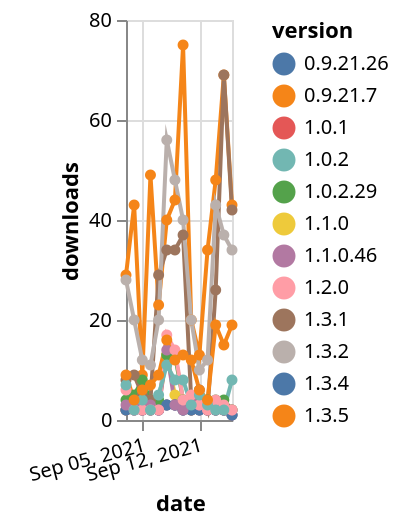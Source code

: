{"$schema": "https://vega.github.io/schema/vega-lite/v5.json", "description": "A simple bar chart with embedded data.", "data": {"values": [{"date": "2021-09-03", "total": 24163, "delta": 2, "version": "1.1.0"}, {"date": "2021-09-04", "total": 24166, "delta": 3, "version": "1.1.0"}, {"date": "2021-09-05", "total": 24168, "delta": 2, "version": "1.1.0"}, {"date": "2021-09-06", "total": 24170, "delta": 2, "version": "1.1.0"}, {"date": "2021-09-07", "total": 24173, "delta": 3, "version": "1.1.0"}, {"date": "2021-09-08", "total": 24186, "delta": 13, "version": "1.1.0"}, {"date": "2021-09-09", "total": 24191, "delta": 5, "version": "1.1.0"}, {"date": "2021-09-10", "total": 24195, "delta": 4, "version": "1.1.0"}, {"date": "2021-09-11", "total": 24197, "delta": 2, "version": "1.1.0"}, {"date": "2021-09-12", "total": 24200, "delta": 3, "version": "1.1.0"}, {"date": "2021-09-13", "total": 24202, "delta": 2, "version": "1.1.0"}, {"date": "2021-09-14", "total": 24204, "delta": 2, "version": "1.1.0"}, {"date": "2021-09-15", "total": 24206, "delta": 2, "version": "1.1.0"}, {"date": "2021-09-16", "total": 24208, "delta": 2, "version": "1.1.0"}, {"date": "2021-09-03", "total": 8669, "delta": 29, "version": "1.3.5"}, {"date": "2021-09-04", "total": 8712, "delta": 43, "version": "1.3.5"}, {"date": "2021-09-05", "total": 8721, "delta": 9, "version": "1.3.5"}, {"date": "2021-09-06", "total": 8770, "delta": 49, "version": "1.3.5"}, {"date": "2021-09-07", "total": 8793, "delta": 23, "version": "1.3.5"}, {"date": "2021-09-08", "total": 8833, "delta": 40, "version": "1.3.5"}, {"date": "2021-09-09", "total": 8877, "delta": 44, "version": "1.3.5"}, {"date": "2021-09-10", "total": 8952, "delta": 75, "version": "1.3.5"}, {"date": "2021-09-11", "total": 8972, "delta": 20, "version": "1.3.5"}, {"date": "2021-09-12", "total": 8985, "delta": 13, "version": "1.3.5"}, {"date": "2021-09-13", "total": 9019, "delta": 34, "version": "1.3.5"}, {"date": "2021-09-14", "total": 9067, "delta": 48, "version": "1.3.5"}, {"date": "2021-09-15", "total": 9136, "delta": 69, "version": "1.3.5"}, {"date": "2021-09-16", "total": 9179, "delta": 43, "version": "1.3.5"}, {"date": "2021-09-03", "total": 2978, "delta": 2, "version": "1.0.1"}, {"date": "2021-09-04", "total": 2980, "delta": 2, "version": "1.0.1"}, {"date": "2021-09-05", "total": 2982, "delta": 2, "version": "1.0.1"}, {"date": "2021-09-06", "total": 2984, "delta": 2, "version": "1.0.1"}, {"date": "2021-09-07", "total": 2986, "delta": 2, "version": "1.0.1"}, {"date": "2021-09-08", "total": 2989, "delta": 3, "version": "1.0.1"}, {"date": "2021-09-09", "total": 2992, "delta": 3, "version": "1.0.1"}, {"date": "2021-09-10", "total": 2994, "delta": 2, "version": "1.0.1"}, {"date": "2021-09-11", "total": 2996, "delta": 2, "version": "1.0.1"}, {"date": "2021-09-12", "total": 2998, "delta": 2, "version": "1.0.1"}, {"date": "2021-09-13", "total": 3000, "delta": 2, "version": "1.0.1"}, {"date": "2021-09-14", "total": 3002, "delta": 2, "version": "1.0.1"}, {"date": "2021-09-15", "total": 3004, "delta": 2, "version": "1.0.1"}, {"date": "2021-09-16", "total": 3005, "delta": 1, "version": "1.0.1"}, {"date": "2021-09-03", "total": 3344, "delta": 2, "version": "0.9.21.26"}, {"date": "2021-09-04", "total": 3346, "delta": 2, "version": "0.9.21.26"}, {"date": "2021-09-05", "total": 3348, "delta": 2, "version": "0.9.21.26"}, {"date": "2021-09-06", "total": 3350, "delta": 2, "version": "0.9.21.26"}, {"date": "2021-09-07", "total": 3352, "delta": 2, "version": "0.9.21.26"}, {"date": "2021-09-08", "total": 3355, "delta": 3, "version": "0.9.21.26"}, {"date": "2021-09-09", "total": 3358, "delta": 3, "version": "0.9.21.26"}, {"date": "2021-09-10", "total": 3360, "delta": 2, "version": "0.9.21.26"}, {"date": "2021-09-11", "total": 3362, "delta": 2, "version": "0.9.21.26"}, {"date": "2021-09-12", "total": 3364, "delta": 2, "version": "0.9.21.26"}, {"date": "2021-09-13", "total": 3366, "delta": 2, "version": "0.9.21.26"}, {"date": "2021-09-14", "total": 3368, "delta": 2, "version": "0.9.21.26"}, {"date": "2021-09-15", "total": 3370, "delta": 2, "version": "0.9.21.26"}, {"date": "2021-09-16", "total": 3371, "delta": 1, "version": "0.9.21.26"}, {"date": "2021-09-03", "total": 11211, "delta": 4, "version": "1.0.2.29"}, {"date": "2021-09-04", "total": 11216, "delta": 5, "version": "1.0.2.29"}, {"date": "2021-09-05", "total": 11224, "delta": 8, "version": "1.0.2.29"}, {"date": "2021-09-06", "total": 11228, "delta": 4, "version": "1.0.2.29"}, {"date": "2021-09-07", "total": 11232, "delta": 4, "version": "1.0.2.29"}, {"date": "2021-09-08", "total": 11245, "delta": 13, "version": "1.0.2.29"}, {"date": "2021-09-09", "total": 11258, "delta": 13, "version": "1.0.2.29"}, {"date": "2021-09-10", "total": 11262, "delta": 4, "version": "1.0.2.29"}, {"date": "2021-09-11", "total": 11266, "delta": 4, "version": "1.0.2.29"}, {"date": "2021-09-12", "total": 11270, "delta": 4, "version": "1.0.2.29"}, {"date": "2021-09-13", "total": 11274, "delta": 4, "version": "1.0.2.29"}, {"date": "2021-09-14", "total": 11278, "delta": 4, "version": "1.0.2.29"}, {"date": "2021-09-15", "total": 11282, "delta": 4, "version": "1.0.2.29"}, {"date": "2021-09-16", "total": 11284, "delta": 2, "version": "1.0.2.29"}, {"date": "2021-09-03", "total": 14855, "delta": 8, "version": "1.3.1"}, {"date": "2021-09-04", "total": 14864, "delta": 9, "version": "1.3.1"}, {"date": "2021-09-05", "total": 14869, "delta": 5, "version": "1.3.1"}, {"date": "2021-09-06", "total": 14873, "delta": 4, "version": "1.3.1"}, {"date": "2021-09-07", "total": 14902, "delta": 29, "version": "1.3.1"}, {"date": "2021-09-08", "total": 14936, "delta": 34, "version": "1.3.1"}, {"date": "2021-09-09", "total": 14970, "delta": 34, "version": "1.3.1"}, {"date": "2021-09-10", "total": 15007, "delta": 37, "version": "1.3.1"}, {"date": "2021-09-11", "total": 15011, "delta": 4, "version": "1.3.1"}, {"date": "2021-09-12", "total": 15017, "delta": 6, "version": "1.3.1"}, {"date": "2021-09-13", "total": 15019, "delta": 2, "version": "1.3.1"}, {"date": "2021-09-14", "total": 15045, "delta": 26, "version": "1.3.1"}, {"date": "2021-09-15", "total": 15114, "delta": 69, "version": "1.3.1"}, {"date": "2021-09-16", "total": 15156, "delta": 42, "version": "1.3.1"}, {"date": "2021-09-03", "total": 512, "delta": 2, "version": "1.3.4"}, {"date": "2021-09-04", "total": 514, "delta": 2, "version": "1.3.4"}, {"date": "2021-09-05", "total": 516, "delta": 2, "version": "1.3.4"}, {"date": "2021-09-06", "total": 518, "delta": 2, "version": "1.3.4"}, {"date": "2021-09-07", "total": 520, "delta": 2, "version": "1.3.4"}, {"date": "2021-09-08", "total": 523, "delta": 3, "version": "1.3.4"}, {"date": "2021-09-09", "total": 526, "delta": 3, "version": "1.3.4"}, {"date": "2021-09-10", "total": 528, "delta": 2, "version": "1.3.4"}, {"date": "2021-09-11", "total": 530, "delta": 2, "version": "1.3.4"}, {"date": "2021-09-12", "total": 532, "delta": 2, "version": "1.3.4"}, {"date": "2021-09-13", "total": 534, "delta": 2, "version": "1.3.4"}, {"date": "2021-09-14", "total": 536, "delta": 2, "version": "1.3.4"}, {"date": "2021-09-15", "total": 538, "delta": 2, "version": "1.3.4"}, {"date": "2021-09-16", "total": 539, "delta": 1, "version": "1.3.4"}, {"date": "2021-09-03", "total": 15475, "delta": 3, "version": "1.1.0.46"}, {"date": "2021-09-04", "total": 15478, "delta": 3, "version": "1.1.0.46"}, {"date": "2021-09-05", "total": 15480, "delta": 2, "version": "1.1.0.46"}, {"date": "2021-09-06", "total": 15483, "delta": 3, "version": "1.1.0.46"}, {"date": "2021-09-07", "total": 15485, "delta": 2, "version": "1.1.0.46"}, {"date": "2021-09-08", "total": 15499, "delta": 14, "version": "1.1.0.46"}, {"date": "2021-09-09", "total": 15502, "delta": 3, "version": "1.1.0.46"}, {"date": "2021-09-10", "total": 15504, "delta": 2, "version": "1.1.0.46"}, {"date": "2021-09-11", "total": 15508, "delta": 4, "version": "1.1.0.46"}, {"date": "2021-09-12", "total": 15511, "delta": 3, "version": "1.1.0.46"}, {"date": "2021-09-13", "total": 15513, "delta": 2, "version": "1.1.0.46"}, {"date": "2021-09-14", "total": 15515, "delta": 2, "version": "1.1.0.46"}, {"date": "2021-09-15", "total": 15517, "delta": 2, "version": "1.1.0.46"}, {"date": "2021-09-16", "total": 15519, "delta": 2, "version": "1.1.0.46"}, {"date": "2021-09-03", "total": 28240, "delta": 28, "version": "1.3.2"}, {"date": "2021-09-04", "total": 28260, "delta": 20, "version": "1.3.2"}, {"date": "2021-09-05", "total": 28272, "delta": 12, "version": "1.3.2"}, {"date": "2021-09-06", "total": 28283, "delta": 11, "version": "1.3.2"}, {"date": "2021-09-07", "total": 28303, "delta": 20, "version": "1.3.2"}, {"date": "2021-09-08", "total": 28359, "delta": 56, "version": "1.3.2"}, {"date": "2021-09-09", "total": 28407, "delta": 48, "version": "1.3.2"}, {"date": "2021-09-10", "total": 28447, "delta": 40, "version": "1.3.2"}, {"date": "2021-09-11", "total": 28467, "delta": 20, "version": "1.3.2"}, {"date": "2021-09-12", "total": 28477, "delta": 10, "version": "1.3.2"}, {"date": "2021-09-13", "total": 28489, "delta": 12, "version": "1.3.2"}, {"date": "2021-09-14", "total": 28532, "delta": 43, "version": "1.3.2"}, {"date": "2021-09-15", "total": 28569, "delta": 37, "version": "1.3.2"}, {"date": "2021-09-16", "total": 28603, "delta": 34, "version": "1.3.2"}, {"date": "2021-09-03", "total": 16663, "delta": 6, "version": "1.2.0"}, {"date": "2021-09-04", "total": 16665, "delta": 2, "version": "1.2.0"}, {"date": "2021-09-05", "total": 16667, "delta": 2, "version": "1.2.0"}, {"date": "2021-09-06", "total": 16669, "delta": 2, "version": "1.2.0"}, {"date": "2021-09-07", "total": 16671, "delta": 2, "version": "1.2.0"}, {"date": "2021-09-08", "total": 16688, "delta": 17, "version": "1.2.0"}, {"date": "2021-09-09", "total": 16702, "delta": 14, "version": "1.2.0"}, {"date": "2021-09-10", "total": 16706, "delta": 4, "version": "1.2.0"}, {"date": "2021-09-11", "total": 16711, "delta": 5, "version": "1.2.0"}, {"date": "2021-09-12", "total": 16714, "delta": 3, "version": "1.2.0"}, {"date": "2021-09-13", "total": 16716, "delta": 2, "version": "1.2.0"}, {"date": "2021-09-14", "total": 16720, "delta": 4, "version": "1.2.0"}, {"date": "2021-09-15", "total": 16723, "delta": 3, "version": "1.2.0"}, {"date": "2021-09-16", "total": 16725, "delta": 2, "version": "1.2.0"}, {"date": "2021-09-03", "total": 7214, "delta": 7, "version": "1.0.2"}, {"date": "2021-09-04", "total": 7216, "delta": 2, "version": "1.0.2"}, {"date": "2021-09-05", "total": 7220, "delta": 4, "version": "1.0.2"}, {"date": "2021-09-06", "total": 7222, "delta": 2, "version": "1.0.2"}, {"date": "2021-09-07", "total": 7227, "delta": 5, "version": "1.0.2"}, {"date": "2021-09-08", "total": 7238, "delta": 11, "version": "1.0.2"}, {"date": "2021-09-09", "total": 7246, "delta": 8, "version": "1.0.2"}, {"date": "2021-09-10", "total": 7254, "delta": 8, "version": "1.0.2"}, {"date": "2021-09-11", "total": 7257, "delta": 3, "version": "1.0.2"}, {"date": "2021-09-12", "total": 7262, "delta": 5, "version": "1.0.2"}, {"date": "2021-09-13", "total": 7265, "delta": 3, "version": "1.0.2"}, {"date": "2021-09-14", "total": 7267, "delta": 2, "version": "1.0.2"}, {"date": "2021-09-15", "total": 7269, "delta": 2, "version": "1.0.2"}, {"date": "2021-09-16", "total": 7277, "delta": 8, "version": "1.0.2"}, {"date": "2021-09-03", "total": 6687, "delta": 9, "version": "0.9.21.7"}, {"date": "2021-09-04", "total": 6691, "delta": 4, "version": "0.9.21.7"}, {"date": "2021-09-05", "total": 6697, "delta": 6, "version": "0.9.21.7"}, {"date": "2021-09-06", "total": 6704, "delta": 7, "version": "0.9.21.7"}, {"date": "2021-09-07", "total": 6713, "delta": 9, "version": "0.9.21.7"}, {"date": "2021-09-08", "total": 6729, "delta": 16, "version": "0.9.21.7"}, {"date": "2021-09-09", "total": 6741, "delta": 12, "version": "0.9.21.7"}, {"date": "2021-09-10", "total": 6754, "delta": 13, "version": "0.9.21.7"}, {"date": "2021-09-11", "total": 6766, "delta": 12, "version": "0.9.21.7"}, {"date": "2021-09-12", "total": 6772, "delta": 6, "version": "0.9.21.7"}, {"date": "2021-09-13", "total": 6776, "delta": 4, "version": "0.9.21.7"}, {"date": "2021-09-14", "total": 6795, "delta": 19, "version": "0.9.21.7"}, {"date": "2021-09-15", "total": 6810, "delta": 15, "version": "0.9.21.7"}, {"date": "2021-09-16", "total": 6829, "delta": 19, "version": "0.9.21.7"}]}, "width": "container", "mark": {"type": "line", "point": {"filled": true}}, "encoding": {"x": {"field": "date", "type": "temporal", "timeUnit": "yearmonthdate", "title": "date", "axis": {"labelAngle": -15}}, "y": {"field": "delta", "type": "quantitative", "title": "downloads"}, "color": {"field": "version", "type": "nominal"}, "tooltip": {"field": "delta"}}}